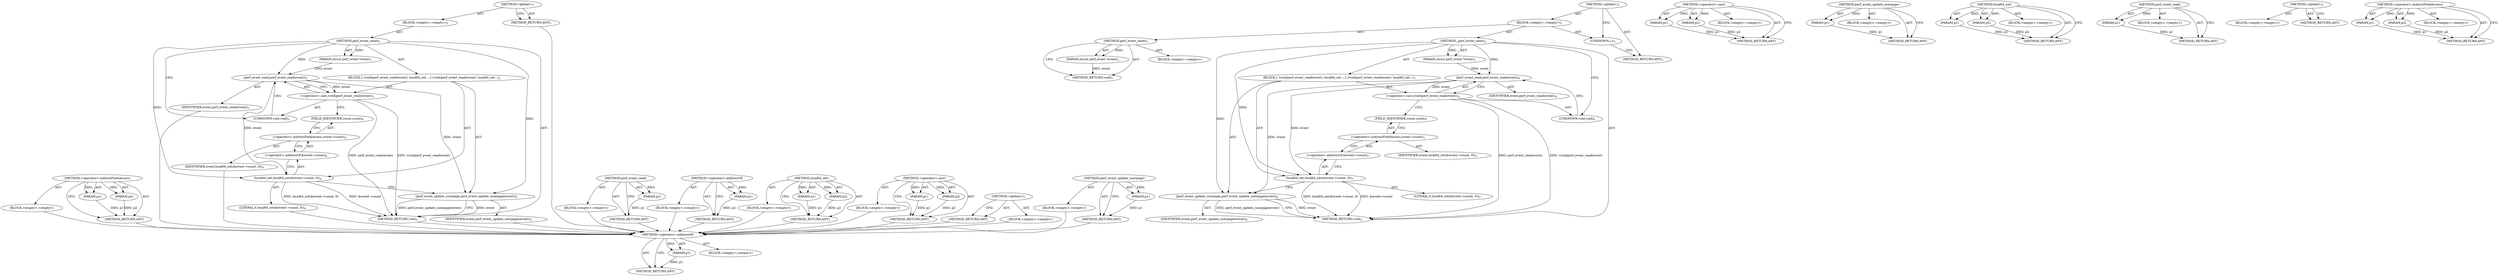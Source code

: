 digraph "&lt;operator&gt;.indirectFieldAccess" {
vulnerable_60 [label=<(METHOD,&lt;operator&gt;.indirectFieldAccess)>];
vulnerable_61 [label=<(PARAM,p1)>];
vulnerable_62 [label=<(PARAM,p2)>];
vulnerable_63 [label=<(BLOCK,&lt;empty&gt;,&lt;empty&gt;)>];
vulnerable_64 [label=<(METHOD_RETURN,ANY)>];
vulnerable_6 [label=<(METHOD,&lt;global&gt;)<SUB>1</SUB>>];
vulnerable_7 [label=<(BLOCK,&lt;empty&gt;,&lt;empty&gt;)<SUB>1</SUB>>];
vulnerable_8 [label=<(METHOD,perf_event_reset)<SUB>1</SUB>>];
vulnerable_9 [label=<(PARAM,struct perf_event *event)<SUB>1</SUB>>];
vulnerable_10 [label=<(BLOCK,{
 	(void)perf_event_read(event);
 	local64_set...,{
 	(void)perf_event_read(event);
 	local64_set...)<SUB>2</SUB>>];
vulnerable_11 [label=<(&lt;operator&gt;.cast,(void)perf_event_read(event))<SUB>3</SUB>>];
vulnerable_12 [label=<(UNKNOWN,void,void)<SUB>3</SUB>>];
vulnerable_13 [label=<(perf_event_read,perf_event_read(event))<SUB>3</SUB>>];
vulnerable_14 [label=<(IDENTIFIER,event,perf_event_read(event))<SUB>3</SUB>>];
vulnerable_15 [label=<(local64_set,local64_set(&amp;event-&gt;count, 0))<SUB>4</SUB>>];
vulnerable_16 [label=<(&lt;operator&gt;.addressOf,&amp;event-&gt;count)<SUB>4</SUB>>];
vulnerable_17 [label=<(&lt;operator&gt;.indirectFieldAccess,event-&gt;count)<SUB>4</SUB>>];
vulnerable_18 [label=<(IDENTIFIER,event,local64_set(&amp;event-&gt;count, 0))<SUB>4</SUB>>];
vulnerable_19 [label=<(FIELD_IDENTIFIER,count,count)<SUB>4</SUB>>];
vulnerable_20 [label=<(LITERAL,0,local64_set(&amp;event-&gt;count, 0))<SUB>4</SUB>>];
vulnerable_21 [label=<(perf_event_update_userpage,perf_event_update_userpage(event))<SUB>5</SUB>>];
vulnerable_22 [label=<(IDENTIFIER,event,perf_event_update_userpage(event))<SUB>5</SUB>>];
vulnerable_23 [label=<(METHOD_RETURN,void)<SUB>1</SUB>>];
vulnerable_25 [label=<(METHOD_RETURN,ANY)<SUB>1</SUB>>];
vulnerable_47 [label=<(METHOD,perf_event_read)>];
vulnerable_48 [label=<(PARAM,p1)>];
vulnerable_49 [label=<(BLOCK,&lt;empty&gt;,&lt;empty&gt;)>];
vulnerable_50 [label=<(METHOD_RETURN,ANY)>];
vulnerable_56 [label=<(METHOD,&lt;operator&gt;.addressOf)>];
vulnerable_57 [label=<(PARAM,p1)>];
vulnerable_58 [label=<(BLOCK,&lt;empty&gt;,&lt;empty&gt;)>];
vulnerable_59 [label=<(METHOD_RETURN,ANY)>];
vulnerable_51 [label=<(METHOD,local64_set)>];
vulnerable_52 [label=<(PARAM,p1)>];
vulnerable_53 [label=<(PARAM,p2)>];
vulnerable_54 [label=<(BLOCK,&lt;empty&gt;,&lt;empty&gt;)>];
vulnerable_55 [label=<(METHOD_RETURN,ANY)>];
vulnerable_42 [label=<(METHOD,&lt;operator&gt;.cast)>];
vulnerable_43 [label=<(PARAM,p1)>];
vulnerable_44 [label=<(PARAM,p2)>];
vulnerable_45 [label=<(BLOCK,&lt;empty&gt;,&lt;empty&gt;)>];
vulnerable_46 [label=<(METHOD_RETURN,ANY)>];
vulnerable_36 [label=<(METHOD,&lt;global&gt;)<SUB>1</SUB>>];
vulnerable_37 [label=<(BLOCK,&lt;empty&gt;,&lt;empty&gt;)>];
vulnerable_38 [label=<(METHOD_RETURN,ANY)>];
vulnerable_65 [label=<(METHOD,perf_event_update_userpage)>];
vulnerable_66 [label=<(PARAM,p1)>];
vulnerable_67 [label=<(BLOCK,&lt;empty&gt;,&lt;empty&gt;)>];
vulnerable_68 [label=<(METHOD_RETURN,ANY)>];
fixed_62 [label=<(METHOD,&lt;operator&gt;.addressOf)>];
fixed_63 [label=<(PARAM,p1)>];
fixed_64 [label=<(BLOCK,&lt;empty&gt;,&lt;empty&gt;)>];
fixed_65 [label=<(METHOD_RETURN,ANY)>];
fixed_6 [label=<(METHOD,&lt;global&gt;)<SUB>1</SUB>>];
fixed_7 [label=<(BLOCK,&lt;empty&gt;,&lt;empty&gt;)<SUB>1</SUB>>];
fixed_8 [label=<(METHOD,perf_event_reset)<SUB>1</SUB>>];
fixed_9 [label=<(PARAM,struct perf_event *event)<SUB>1</SUB>>];
fixed_10 [label=<(BLOCK,&lt;empty&gt;,&lt;empty&gt;)>];
fixed_11 [label=<(METHOD_RETURN,void)<SUB>1</SUB>>];
fixed_13 [label=<(UNKNOWN,),))<SUB>1</SUB>>];
fixed_14 [label=<(METHOD,_perf_event_reset)<SUB>2</SUB>>];
fixed_15 [label=<(PARAM,struct perf_event *event)<SUB>2</SUB>>];
fixed_16 [label=<(BLOCK,{
 	(void)perf_event_read(event);
 	local64_set...,{
 	(void)perf_event_read(event);
 	local64_set...)<SUB>3</SUB>>];
fixed_17 [label=<(&lt;operator&gt;.cast,(void)perf_event_read(event))<SUB>4</SUB>>];
fixed_18 [label=<(UNKNOWN,void,void)<SUB>4</SUB>>];
fixed_19 [label=<(perf_event_read,perf_event_read(event))<SUB>4</SUB>>];
fixed_20 [label=<(IDENTIFIER,event,perf_event_read(event))<SUB>4</SUB>>];
fixed_21 [label=<(local64_set,local64_set(&amp;event-&gt;count, 0))<SUB>5</SUB>>];
fixed_22 [label=<(&lt;operator&gt;.addressOf,&amp;event-&gt;count)<SUB>5</SUB>>];
fixed_23 [label=<(&lt;operator&gt;.indirectFieldAccess,event-&gt;count)<SUB>5</SUB>>];
fixed_24 [label=<(IDENTIFIER,event,local64_set(&amp;event-&gt;count, 0))<SUB>5</SUB>>];
fixed_25 [label=<(FIELD_IDENTIFIER,count,count)<SUB>5</SUB>>];
fixed_26 [label=<(LITERAL,0,local64_set(&amp;event-&gt;count, 0))<SUB>5</SUB>>];
fixed_27 [label=<(perf_event_update_userpage,perf_event_update_userpage(event))<SUB>6</SUB>>];
fixed_28 [label=<(IDENTIFIER,event,perf_event_update_userpage(event))<SUB>6</SUB>>];
fixed_29 [label=<(METHOD_RETURN,void)<SUB>2</SUB>>];
fixed_31 [label=<(METHOD_RETURN,ANY)<SUB>1</SUB>>];
fixed_48 [label=<(METHOD,&lt;operator&gt;.cast)>];
fixed_49 [label=<(PARAM,p1)>];
fixed_50 [label=<(PARAM,p2)>];
fixed_51 [label=<(BLOCK,&lt;empty&gt;,&lt;empty&gt;)>];
fixed_52 [label=<(METHOD_RETURN,ANY)>];
fixed_71 [label=<(METHOD,perf_event_update_userpage)>];
fixed_72 [label=<(PARAM,p1)>];
fixed_73 [label=<(BLOCK,&lt;empty&gt;,&lt;empty&gt;)>];
fixed_74 [label=<(METHOD_RETURN,ANY)>];
fixed_57 [label=<(METHOD,local64_set)>];
fixed_58 [label=<(PARAM,p1)>];
fixed_59 [label=<(PARAM,p2)>];
fixed_60 [label=<(BLOCK,&lt;empty&gt;,&lt;empty&gt;)>];
fixed_61 [label=<(METHOD_RETURN,ANY)>];
fixed_53 [label=<(METHOD,perf_event_read)>];
fixed_54 [label=<(PARAM,p1)>];
fixed_55 [label=<(BLOCK,&lt;empty&gt;,&lt;empty&gt;)>];
fixed_56 [label=<(METHOD_RETURN,ANY)>];
fixed_42 [label=<(METHOD,&lt;global&gt;)<SUB>1</SUB>>];
fixed_43 [label=<(BLOCK,&lt;empty&gt;,&lt;empty&gt;)>];
fixed_44 [label=<(METHOD_RETURN,ANY)>];
fixed_66 [label=<(METHOD,&lt;operator&gt;.indirectFieldAccess)>];
fixed_67 [label=<(PARAM,p1)>];
fixed_68 [label=<(PARAM,p2)>];
fixed_69 [label=<(BLOCK,&lt;empty&gt;,&lt;empty&gt;)>];
fixed_70 [label=<(METHOD_RETURN,ANY)>];
vulnerable_60 -> vulnerable_61  [key=0, label="AST: "];
vulnerable_60 -> vulnerable_61  [key=1, label="DDG: "];
vulnerable_60 -> vulnerable_63  [key=0, label="AST: "];
vulnerable_60 -> vulnerable_62  [key=0, label="AST: "];
vulnerable_60 -> vulnerable_62  [key=1, label="DDG: "];
vulnerable_60 -> vulnerable_64  [key=0, label="AST: "];
vulnerable_60 -> vulnerable_64  [key=1, label="CFG: "];
vulnerable_61 -> vulnerable_64  [key=0, label="DDG: p1"];
vulnerable_62 -> vulnerable_64  [key=0, label="DDG: p2"];
vulnerable_63 -> fixed_62  [key=0];
vulnerable_64 -> fixed_62  [key=0];
vulnerable_6 -> vulnerable_7  [key=0, label="AST: "];
vulnerable_6 -> vulnerable_25  [key=0, label="AST: "];
vulnerable_6 -> vulnerable_25  [key=1, label="CFG: "];
vulnerable_7 -> vulnerable_8  [key=0, label="AST: "];
vulnerable_8 -> vulnerable_9  [key=0, label="AST: "];
vulnerable_8 -> vulnerable_9  [key=1, label="DDG: "];
vulnerable_8 -> vulnerable_10  [key=0, label="AST: "];
vulnerable_8 -> vulnerable_23  [key=0, label="AST: "];
vulnerable_8 -> vulnerable_12  [key=0, label="CFG: "];
vulnerable_8 -> vulnerable_15  [key=0, label="DDG: "];
vulnerable_8 -> vulnerable_21  [key=0, label="DDG: "];
vulnerable_8 -> vulnerable_13  [key=0, label="DDG: "];
vulnerable_9 -> vulnerable_13  [key=0, label="DDG: event"];
vulnerable_10 -> vulnerable_11  [key=0, label="AST: "];
vulnerable_10 -> vulnerable_15  [key=0, label="AST: "];
vulnerable_10 -> vulnerable_21  [key=0, label="AST: "];
vulnerable_11 -> vulnerable_12  [key=0, label="AST: "];
vulnerable_11 -> vulnerable_13  [key=0, label="AST: "];
vulnerable_11 -> vulnerable_19  [key=0, label="CFG: "];
vulnerable_11 -> vulnerable_23  [key=0, label="DDG: perf_event_read(event)"];
vulnerable_11 -> vulnerable_23  [key=1, label="DDG: (void)perf_event_read(event)"];
vulnerable_12 -> vulnerable_13  [key=0, label="CFG: "];
vulnerable_13 -> vulnerable_14  [key=0, label="AST: "];
vulnerable_13 -> vulnerable_11  [key=0, label="CFG: "];
vulnerable_13 -> vulnerable_11  [key=1, label="DDG: event"];
vulnerable_13 -> vulnerable_15  [key=0, label="DDG: event"];
vulnerable_13 -> vulnerable_21  [key=0, label="DDG: event"];
vulnerable_14 -> fixed_62  [key=0];
vulnerable_15 -> vulnerable_16  [key=0, label="AST: "];
vulnerable_15 -> vulnerable_20  [key=0, label="AST: "];
vulnerable_15 -> vulnerable_21  [key=0, label="CFG: "];
vulnerable_15 -> vulnerable_23  [key=0, label="DDG: &amp;event-&gt;count"];
vulnerable_15 -> vulnerable_23  [key=1, label="DDG: local64_set(&amp;event-&gt;count, 0)"];
vulnerable_16 -> vulnerable_17  [key=0, label="AST: "];
vulnerable_16 -> vulnerable_15  [key=0, label="CFG: "];
vulnerable_17 -> vulnerable_18  [key=0, label="AST: "];
vulnerable_17 -> vulnerable_19  [key=0, label="AST: "];
vulnerable_17 -> vulnerable_16  [key=0, label="CFG: "];
vulnerable_18 -> fixed_62  [key=0];
vulnerable_19 -> vulnerable_17  [key=0, label="CFG: "];
vulnerable_20 -> fixed_62  [key=0];
vulnerable_21 -> vulnerable_22  [key=0, label="AST: "];
vulnerable_21 -> vulnerable_23  [key=0, label="CFG: "];
vulnerable_21 -> vulnerable_23  [key=1, label="DDG: event"];
vulnerable_21 -> vulnerable_23  [key=2, label="DDG: perf_event_update_userpage(event)"];
vulnerable_22 -> fixed_62  [key=0];
vulnerable_23 -> fixed_62  [key=0];
vulnerable_25 -> fixed_62  [key=0];
vulnerable_47 -> vulnerable_48  [key=0, label="AST: "];
vulnerable_47 -> vulnerable_48  [key=1, label="DDG: "];
vulnerable_47 -> vulnerable_49  [key=0, label="AST: "];
vulnerable_47 -> vulnerable_50  [key=0, label="AST: "];
vulnerable_47 -> vulnerable_50  [key=1, label="CFG: "];
vulnerable_48 -> vulnerable_50  [key=0, label="DDG: p1"];
vulnerable_49 -> fixed_62  [key=0];
vulnerable_50 -> fixed_62  [key=0];
vulnerable_56 -> vulnerable_57  [key=0, label="AST: "];
vulnerable_56 -> vulnerable_57  [key=1, label="DDG: "];
vulnerable_56 -> vulnerable_58  [key=0, label="AST: "];
vulnerable_56 -> vulnerable_59  [key=0, label="AST: "];
vulnerable_56 -> vulnerable_59  [key=1, label="CFG: "];
vulnerable_57 -> vulnerable_59  [key=0, label="DDG: p1"];
vulnerable_58 -> fixed_62  [key=0];
vulnerable_59 -> fixed_62  [key=0];
vulnerable_51 -> vulnerable_52  [key=0, label="AST: "];
vulnerable_51 -> vulnerable_52  [key=1, label="DDG: "];
vulnerable_51 -> vulnerable_54  [key=0, label="AST: "];
vulnerable_51 -> vulnerable_53  [key=0, label="AST: "];
vulnerable_51 -> vulnerable_53  [key=1, label="DDG: "];
vulnerable_51 -> vulnerable_55  [key=0, label="AST: "];
vulnerable_51 -> vulnerable_55  [key=1, label="CFG: "];
vulnerable_52 -> vulnerable_55  [key=0, label="DDG: p1"];
vulnerable_53 -> vulnerable_55  [key=0, label="DDG: p2"];
vulnerable_54 -> fixed_62  [key=0];
vulnerable_55 -> fixed_62  [key=0];
vulnerable_42 -> vulnerable_43  [key=0, label="AST: "];
vulnerable_42 -> vulnerable_43  [key=1, label="DDG: "];
vulnerable_42 -> vulnerable_45  [key=0, label="AST: "];
vulnerable_42 -> vulnerable_44  [key=0, label="AST: "];
vulnerable_42 -> vulnerable_44  [key=1, label="DDG: "];
vulnerable_42 -> vulnerable_46  [key=0, label="AST: "];
vulnerable_42 -> vulnerable_46  [key=1, label="CFG: "];
vulnerable_43 -> vulnerable_46  [key=0, label="DDG: p1"];
vulnerable_44 -> vulnerable_46  [key=0, label="DDG: p2"];
vulnerable_45 -> fixed_62  [key=0];
vulnerable_46 -> fixed_62  [key=0];
vulnerable_36 -> vulnerable_37  [key=0, label="AST: "];
vulnerable_36 -> vulnerable_38  [key=0, label="AST: "];
vulnerable_36 -> vulnerable_38  [key=1, label="CFG: "];
vulnerable_37 -> fixed_62  [key=0];
vulnerable_38 -> fixed_62  [key=0];
vulnerable_65 -> vulnerable_66  [key=0, label="AST: "];
vulnerable_65 -> vulnerable_66  [key=1, label="DDG: "];
vulnerable_65 -> vulnerable_67  [key=0, label="AST: "];
vulnerable_65 -> vulnerable_68  [key=0, label="AST: "];
vulnerable_65 -> vulnerable_68  [key=1, label="CFG: "];
vulnerable_66 -> vulnerable_68  [key=0, label="DDG: p1"];
vulnerable_67 -> fixed_62  [key=0];
vulnerable_68 -> fixed_62  [key=0];
fixed_62 -> fixed_63  [key=0, label="AST: "];
fixed_62 -> fixed_63  [key=1, label="DDG: "];
fixed_62 -> fixed_64  [key=0, label="AST: "];
fixed_62 -> fixed_65  [key=0, label="AST: "];
fixed_62 -> fixed_65  [key=1, label="CFG: "];
fixed_63 -> fixed_65  [key=0, label="DDG: p1"];
fixed_6 -> fixed_7  [key=0, label="AST: "];
fixed_6 -> fixed_31  [key=0, label="AST: "];
fixed_6 -> fixed_13  [key=0, label="CFG: "];
fixed_7 -> fixed_8  [key=0, label="AST: "];
fixed_7 -> fixed_13  [key=0, label="AST: "];
fixed_7 -> fixed_14  [key=0, label="AST: "];
fixed_8 -> fixed_9  [key=0, label="AST: "];
fixed_8 -> fixed_9  [key=1, label="DDG: "];
fixed_8 -> fixed_10  [key=0, label="AST: "];
fixed_8 -> fixed_11  [key=0, label="AST: "];
fixed_8 -> fixed_11  [key=1, label="CFG: "];
fixed_9 -> fixed_11  [key=0, label="DDG: event"];
fixed_13 -> fixed_31  [key=0, label="CFG: "];
fixed_14 -> fixed_15  [key=0, label="AST: "];
fixed_14 -> fixed_15  [key=1, label="DDG: "];
fixed_14 -> fixed_16  [key=0, label="AST: "];
fixed_14 -> fixed_29  [key=0, label="AST: "];
fixed_14 -> fixed_18  [key=0, label="CFG: "];
fixed_14 -> fixed_21  [key=0, label="DDG: "];
fixed_14 -> fixed_27  [key=0, label="DDG: "];
fixed_14 -> fixed_19  [key=0, label="DDG: "];
fixed_15 -> fixed_19  [key=0, label="DDG: event"];
fixed_16 -> fixed_17  [key=0, label="AST: "];
fixed_16 -> fixed_21  [key=0, label="AST: "];
fixed_16 -> fixed_27  [key=0, label="AST: "];
fixed_17 -> fixed_18  [key=0, label="AST: "];
fixed_17 -> fixed_19  [key=0, label="AST: "];
fixed_17 -> fixed_25  [key=0, label="CFG: "];
fixed_17 -> fixed_29  [key=0, label="DDG: perf_event_read(event)"];
fixed_17 -> fixed_29  [key=1, label="DDG: (void)perf_event_read(event)"];
fixed_18 -> fixed_19  [key=0, label="CFG: "];
fixed_19 -> fixed_20  [key=0, label="AST: "];
fixed_19 -> fixed_17  [key=0, label="CFG: "];
fixed_19 -> fixed_17  [key=1, label="DDG: event"];
fixed_19 -> fixed_21  [key=0, label="DDG: event"];
fixed_19 -> fixed_27  [key=0, label="DDG: event"];
fixed_21 -> fixed_22  [key=0, label="AST: "];
fixed_21 -> fixed_26  [key=0, label="AST: "];
fixed_21 -> fixed_27  [key=0, label="CFG: "];
fixed_21 -> fixed_29  [key=0, label="DDG: &amp;event-&gt;count"];
fixed_21 -> fixed_29  [key=1, label="DDG: local64_set(&amp;event-&gt;count, 0)"];
fixed_22 -> fixed_23  [key=0, label="AST: "];
fixed_22 -> fixed_21  [key=0, label="CFG: "];
fixed_23 -> fixed_24  [key=0, label="AST: "];
fixed_23 -> fixed_25  [key=0, label="AST: "];
fixed_23 -> fixed_22  [key=0, label="CFG: "];
fixed_25 -> fixed_23  [key=0, label="CFG: "];
fixed_27 -> fixed_28  [key=0, label="AST: "];
fixed_27 -> fixed_29  [key=0, label="CFG: "];
fixed_27 -> fixed_29  [key=1, label="DDG: event"];
fixed_27 -> fixed_29  [key=2, label="DDG: perf_event_update_userpage(event)"];
fixed_48 -> fixed_49  [key=0, label="AST: "];
fixed_48 -> fixed_49  [key=1, label="DDG: "];
fixed_48 -> fixed_51  [key=0, label="AST: "];
fixed_48 -> fixed_50  [key=0, label="AST: "];
fixed_48 -> fixed_50  [key=1, label="DDG: "];
fixed_48 -> fixed_52  [key=0, label="AST: "];
fixed_48 -> fixed_52  [key=1, label="CFG: "];
fixed_49 -> fixed_52  [key=0, label="DDG: p1"];
fixed_50 -> fixed_52  [key=0, label="DDG: p2"];
fixed_71 -> fixed_72  [key=0, label="AST: "];
fixed_71 -> fixed_72  [key=1, label="DDG: "];
fixed_71 -> fixed_73  [key=0, label="AST: "];
fixed_71 -> fixed_74  [key=0, label="AST: "];
fixed_71 -> fixed_74  [key=1, label="CFG: "];
fixed_72 -> fixed_74  [key=0, label="DDG: p1"];
fixed_57 -> fixed_58  [key=0, label="AST: "];
fixed_57 -> fixed_58  [key=1, label="DDG: "];
fixed_57 -> fixed_60  [key=0, label="AST: "];
fixed_57 -> fixed_59  [key=0, label="AST: "];
fixed_57 -> fixed_59  [key=1, label="DDG: "];
fixed_57 -> fixed_61  [key=0, label="AST: "];
fixed_57 -> fixed_61  [key=1, label="CFG: "];
fixed_58 -> fixed_61  [key=0, label="DDG: p1"];
fixed_59 -> fixed_61  [key=0, label="DDG: p2"];
fixed_53 -> fixed_54  [key=0, label="AST: "];
fixed_53 -> fixed_54  [key=1, label="DDG: "];
fixed_53 -> fixed_55  [key=0, label="AST: "];
fixed_53 -> fixed_56  [key=0, label="AST: "];
fixed_53 -> fixed_56  [key=1, label="CFG: "];
fixed_54 -> fixed_56  [key=0, label="DDG: p1"];
fixed_42 -> fixed_43  [key=0, label="AST: "];
fixed_42 -> fixed_44  [key=0, label="AST: "];
fixed_42 -> fixed_44  [key=1, label="CFG: "];
fixed_66 -> fixed_67  [key=0, label="AST: "];
fixed_66 -> fixed_67  [key=1, label="DDG: "];
fixed_66 -> fixed_69  [key=0, label="AST: "];
fixed_66 -> fixed_68  [key=0, label="AST: "];
fixed_66 -> fixed_68  [key=1, label="DDG: "];
fixed_66 -> fixed_70  [key=0, label="AST: "];
fixed_66 -> fixed_70  [key=1, label="CFG: "];
fixed_67 -> fixed_70  [key=0, label="DDG: p1"];
fixed_68 -> fixed_70  [key=0, label="DDG: p2"];
}
